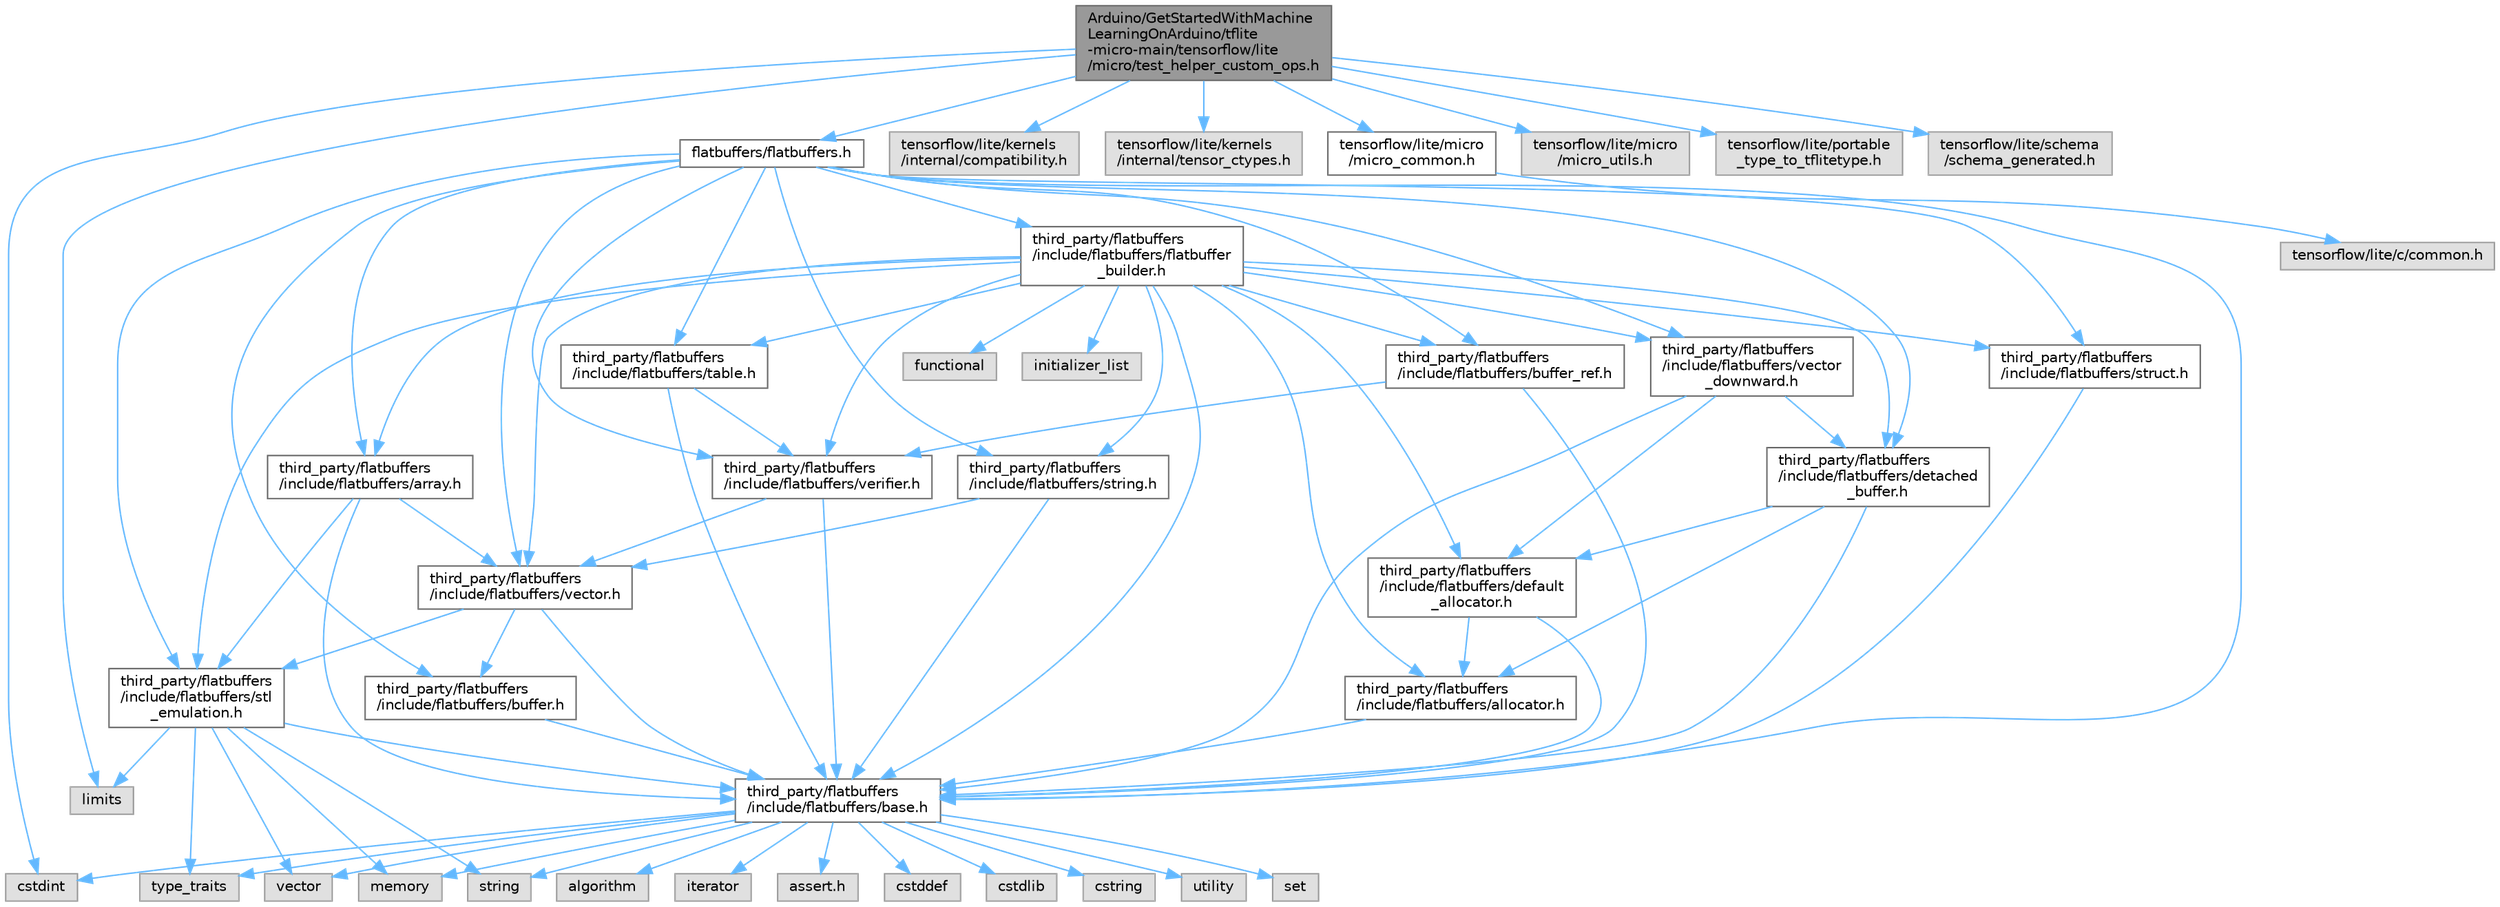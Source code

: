digraph "Arduino/GetStartedWithMachineLearningOnArduino/tflite-micro-main/tensorflow/lite/micro/test_helper_custom_ops.h"
{
 // LATEX_PDF_SIZE
  bgcolor="transparent";
  edge [fontname=Helvetica,fontsize=10,labelfontname=Helvetica,labelfontsize=10];
  node [fontname=Helvetica,fontsize=10,shape=box,height=0.2,width=0.4];
  Node1 [id="Node000001",label="Arduino/GetStartedWithMachine\lLearningOnArduino/tflite\l-micro-main/tensorflow/lite\l/micro/test_helper_custom_ops.h",height=0.2,width=0.4,color="gray40", fillcolor="grey60", style="filled", fontcolor="black",tooltip=" "];
  Node1 -> Node2 [id="edge83_Node000001_Node000002",color="steelblue1",style="solid",tooltip=" "];
  Node2 [id="Node000002",label="cstdint",height=0.2,width=0.4,color="grey60", fillcolor="#E0E0E0", style="filled",tooltip=" "];
  Node1 -> Node3 [id="edge84_Node000001_Node000003",color="steelblue1",style="solid",tooltip=" "];
  Node3 [id="Node000003",label="limits",height=0.2,width=0.4,color="grey60", fillcolor="#E0E0E0", style="filled",tooltip=" "];
  Node1 -> Node4 [id="edge85_Node000001_Node000004",color="steelblue1",style="solid",tooltip=" "];
  Node4 [id="Node000004",label="flatbuffers/flatbuffers.h",height=0.2,width=0.4,color="grey40", fillcolor="white", style="filled",URL="$flatbuffers_8h.html",tooltip=" "];
  Node4 -> Node5 [id="edge86_Node000004_Node000005",color="steelblue1",style="solid",tooltip=" "];
  Node5 [id="Node000005",label="third_party/flatbuffers\l/include/flatbuffers/array.h",height=0.2,width=0.4,color="grey40", fillcolor="white", style="filled",URL="$tflite-micro-arduino-examples-main_2src_2third__party_2flatbuffers_2include_2flatbuffers_2array_8h.html",tooltip=" "];
  Node5 -> Node6 [id="edge87_Node000005_Node000006",color="steelblue1",style="solid",tooltip=" "];
  Node6 [id="Node000006",label="third_party/flatbuffers\l/include/flatbuffers/base.h",height=0.2,width=0.4,color="grey40", fillcolor="white", style="filled",URL="$base_8h.html",tooltip=" "];
  Node6 -> Node7 [id="edge88_Node000006_Node000007",color="steelblue1",style="solid",tooltip=" "];
  Node7 [id="Node000007",label="assert.h",height=0.2,width=0.4,color="grey60", fillcolor="#E0E0E0", style="filled",tooltip=" "];
  Node6 -> Node2 [id="edge89_Node000006_Node000002",color="steelblue1",style="solid",tooltip=" "];
  Node6 -> Node8 [id="edge90_Node000006_Node000008",color="steelblue1",style="solid",tooltip=" "];
  Node8 [id="Node000008",label="cstddef",height=0.2,width=0.4,color="grey60", fillcolor="#E0E0E0", style="filled",tooltip=" "];
  Node6 -> Node9 [id="edge91_Node000006_Node000009",color="steelblue1",style="solid",tooltip=" "];
  Node9 [id="Node000009",label="cstdlib",height=0.2,width=0.4,color="grey60", fillcolor="#E0E0E0", style="filled",tooltip=" "];
  Node6 -> Node10 [id="edge92_Node000006_Node000010",color="steelblue1",style="solid",tooltip=" "];
  Node10 [id="Node000010",label="cstring",height=0.2,width=0.4,color="grey60", fillcolor="#E0E0E0", style="filled",tooltip=" "];
  Node6 -> Node11 [id="edge93_Node000006_Node000011",color="steelblue1",style="solid",tooltip=" "];
  Node11 [id="Node000011",label="utility",height=0.2,width=0.4,color="grey60", fillcolor="#E0E0E0", style="filled",tooltip=" "];
  Node6 -> Node12 [id="edge94_Node000006_Node000012",color="steelblue1",style="solid",tooltip=" "];
  Node12 [id="Node000012",label="string",height=0.2,width=0.4,color="grey60", fillcolor="#E0E0E0", style="filled",tooltip=" "];
  Node6 -> Node13 [id="edge95_Node000006_Node000013",color="steelblue1",style="solid",tooltip=" "];
  Node13 [id="Node000013",label="type_traits",height=0.2,width=0.4,color="grey60", fillcolor="#E0E0E0", style="filled",tooltip=" "];
  Node6 -> Node14 [id="edge96_Node000006_Node000014",color="steelblue1",style="solid",tooltip=" "];
  Node14 [id="Node000014",label="vector",height=0.2,width=0.4,color="grey60", fillcolor="#E0E0E0", style="filled",tooltip=" "];
  Node6 -> Node15 [id="edge97_Node000006_Node000015",color="steelblue1",style="solid",tooltip=" "];
  Node15 [id="Node000015",label="set",height=0.2,width=0.4,color="grey60", fillcolor="#E0E0E0", style="filled",tooltip=" "];
  Node6 -> Node16 [id="edge98_Node000006_Node000016",color="steelblue1",style="solid",tooltip=" "];
  Node16 [id="Node000016",label="algorithm",height=0.2,width=0.4,color="grey60", fillcolor="#E0E0E0", style="filled",tooltip=" "];
  Node6 -> Node17 [id="edge99_Node000006_Node000017",color="steelblue1",style="solid",tooltip=" "];
  Node17 [id="Node000017",label="iterator",height=0.2,width=0.4,color="grey60", fillcolor="#E0E0E0", style="filled",tooltip=" "];
  Node6 -> Node18 [id="edge100_Node000006_Node000018",color="steelblue1",style="solid",tooltip=" "];
  Node18 [id="Node000018",label="memory",height=0.2,width=0.4,color="grey60", fillcolor="#E0E0E0", style="filled",tooltip=" "];
  Node5 -> Node19 [id="edge101_Node000005_Node000019",color="steelblue1",style="solid",tooltip=" "];
  Node19 [id="Node000019",label="third_party/flatbuffers\l/include/flatbuffers/stl\l_emulation.h",height=0.2,width=0.4,color="grey40", fillcolor="white", style="filled",URL="$stl__emulation_8h.html",tooltip=" "];
  Node19 -> Node6 [id="edge102_Node000019_Node000006",color="steelblue1",style="solid",tooltip=" "];
  Node19 -> Node12 [id="edge103_Node000019_Node000012",color="steelblue1",style="solid",tooltip=" "];
  Node19 -> Node13 [id="edge104_Node000019_Node000013",color="steelblue1",style="solid",tooltip=" "];
  Node19 -> Node14 [id="edge105_Node000019_Node000014",color="steelblue1",style="solid",tooltip=" "];
  Node19 -> Node18 [id="edge106_Node000019_Node000018",color="steelblue1",style="solid",tooltip=" "];
  Node19 -> Node3 [id="edge107_Node000019_Node000003",color="steelblue1",style="solid",tooltip=" "];
  Node5 -> Node20 [id="edge108_Node000005_Node000020",color="steelblue1",style="solid",tooltip=" "];
  Node20 [id="Node000020",label="third_party/flatbuffers\l/include/flatbuffers/vector.h",height=0.2,width=0.4,color="grey40", fillcolor="white", style="filled",URL="$vector_8h.html",tooltip=" "];
  Node20 -> Node6 [id="edge109_Node000020_Node000006",color="steelblue1",style="solid",tooltip=" "];
  Node20 -> Node21 [id="edge110_Node000020_Node000021",color="steelblue1",style="solid",tooltip=" "];
  Node21 [id="Node000021",label="third_party/flatbuffers\l/include/flatbuffers/buffer.h",height=0.2,width=0.4,color="grey40", fillcolor="white", style="filled",URL="$buffer_8h.html",tooltip=" "];
  Node21 -> Node6 [id="edge111_Node000021_Node000006",color="steelblue1",style="solid",tooltip=" "];
  Node20 -> Node19 [id="edge112_Node000020_Node000019",color="steelblue1",style="solid",tooltip=" "];
  Node4 -> Node6 [id="edge113_Node000004_Node000006",color="steelblue1",style="solid",tooltip=" "];
  Node4 -> Node21 [id="edge114_Node000004_Node000021",color="steelblue1",style="solid",tooltip=" "];
  Node4 -> Node22 [id="edge115_Node000004_Node000022",color="steelblue1",style="solid",tooltip=" "];
  Node22 [id="Node000022",label="third_party/flatbuffers\l/include/flatbuffers/buffer_ref.h",height=0.2,width=0.4,color="grey40", fillcolor="white", style="filled",URL="$buffer__ref_8h.html",tooltip=" "];
  Node22 -> Node6 [id="edge116_Node000022_Node000006",color="steelblue1",style="solid",tooltip=" "];
  Node22 -> Node23 [id="edge117_Node000022_Node000023",color="steelblue1",style="solid",tooltip=" "];
  Node23 [id="Node000023",label="third_party/flatbuffers\l/include/flatbuffers/verifier.h",height=0.2,width=0.4,color="grey40", fillcolor="white", style="filled",URL="$verifier_8h.html",tooltip=" "];
  Node23 -> Node6 [id="edge118_Node000023_Node000006",color="steelblue1",style="solid",tooltip=" "];
  Node23 -> Node20 [id="edge119_Node000023_Node000020",color="steelblue1",style="solid",tooltip=" "];
  Node4 -> Node24 [id="edge120_Node000004_Node000024",color="steelblue1",style="solid",tooltip=" "];
  Node24 [id="Node000024",label="third_party/flatbuffers\l/include/flatbuffers/detached\l_buffer.h",height=0.2,width=0.4,color="grey40", fillcolor="white", style="filled",URL="$detached__buffer_8h.html",tooltip=" "];
  Node24 -> Node25 [id="edge121_Node000024_Node000025",color="steelblue1",style="solid",tooltip=" "];
  Node25 [id="Node000025",label="third_party/flatbuffers\l/include/flatbuffers/allocator.h",height=0.2,width=0.4,color="grey40", fillcolor="white", style="filled",URL="$allocator_8h.html",tooltip=" "];
  Node25 -> Node6 [id="edge122_Node000025_Node000006",color="steelblue1",style="solid",tooltip=" "];
  Node24 -> Node6 [id="edge123_Node000024_Node000006",color="steelblue1",style="solid",tooltip=" "];
  Node24 -> Node26 [id="edge124_Node000024_Node000026",color="steelblue1",style="solid",tooltip=" "];
  Node26 [id="Node000026",label="third_party/flatbuffers\l/include/flatbuffers/default\l_allocator.h",height=0.2,width=0.4,color="grey40", fillcolor="white", style="filled",URL="$default__allocator_8h.html",tooltip=" "];
  Node26 -> Node25 [id="edge125_Node000026_Node000025",color="steelblue1",style="solid",tooltip=" "];
  Node26 -> Node6 [id="edge126_Node000026_Node000006",color="steelblue1",style="solid",tooltip=" "];
  Node4 -> Node27 [id="edge127_Node000004_Node000027",color="steelblue1",style="solid",tooltip=" "];
  Node27 [id="Node000027",label="third_party/flatbuffers\l/include/flatbuffers/flatbuffer\l_builder.h",height=0.2,width=0.4,color="grey40", fillcolor="white", style="filled",URL="$flatbuffer__builder_8h.html",tooltip=" "];
  Node27 -> Node28 [id="edge128_Node000027_Node000028",color="steelblue1",style="solid",tooltip=" "];
  Node28 [id="Node000028",label="functional",height=0.2,width=0.4,color="grey60", fillcolor="#E0E0E0", style="filled",tooltip=" "];
  Node27 -> Node29 [id="edge129_Node000027_Node000029",color="steelblue1",style="solid",tooltip=" "];
  Node29 [id="Node000029",label="initializer_list",height=0.2,width=0.4,color="grey60", fillcolor="#E0E0E0", style="filled",tooltip=" "];
  Node27 -> Node25 [id="edge130_Node000027_Node000025",color="steelblue1",style="solid",tooltip=" "];
  Node27 -> Node5 [id="edge131_Node000027_Node000005",color="steelblue1",style="solid",tooltip=" "];
  Node27 -> Node6 [id="edge132_Node000027_Node000006",color="steelblue1",style="solid",tooltip=" "];
  Node27 -> Node22 [id="edge133_Node000027_Node000022",color="steelblue1",style="solid",tooltip=" "];
  Node27 -> Node26 [id="edge134_Node000027_Node000026",color="steelblue1",style="solid",tooltip=" "];
  Node27 -> Node24 [id="edge135_Node000027_Node000024",color="steelblue1",style="solid",tooltip=" "];
  Node27 -> Node19 [id="edge136_Node000027_Node000019",color="steelblue1",style="solid",tooltip=" "];
  Node27 -> Node30 [id="edge137_Node000027_Node000030",color="steelblue1",style="solid",tooltip=" "];
  Node30 [id="Node000030",label="third_party/flatbuffers\l/include/flatbuffers/string.h",height=0.2,width=0.4,color="grey40", fillcolor="white", style="filled",URL="$string_8h.html",tooltip=" "];
  Node30 -> Node6 [id="edge138_Node000030_Node000006",color="steelblue1",style="solid",tooltip=" "];
  Node30 -> Node20 [id="edge139_Node000030_Node000020",color="steelblue1",style="solid",tooltip=" "];
  Node27 -> Node31 [id="edge140_Node000027_Node000031",color="steelblue1",style="solid",tooltip=" "];
  Node31 [id="Node000031",label="third_party/flatbuffers\l/include/flatbuffers/struct.h",height=0.2,width=0.4,color="grey40", fillcolor="white", style="filled",URL="$struct_8h.html",tooltip=" "];
  Node31 -> Node6 [id="edge141_Node000031_Node000006",color="steelblue1",style="solid",tooltip=" "];
  Node27 -> Node32 [id="edge142_Node000027_Node000032",color="steelblue1",style="solid",tooltip=" "];
  Node32 [id="Node000032",label="third_party/flatbuffers\l/include/flatbuffers/table.h",height=0.2,width=0.4,color="grey40", fillcolor="white", style="filled",URL="$table_8h.html",tooltip=" "];
  Node32 -> Node6 [id="edge143_Node000032_Node000006",color="steelblue1",style="solid",tooltip=" "];
  Node32 -> Node23 [id="edge144_Node000032_Node000023",color="steelblue1",style="solid",tooltip=" "];
  Node27 -> Node20 [id="edge145_Node000027_Node000020",color="steelblue1",style="solid",tooltip=" "];
  Node27 -> Node33 [id="edge146_Node000027_Node000033",color="steelblue1",style="solid",tooltip=" "];
  Node33 [id="Node000033",label="third_party/flatbuffers\l/include/flatbuffers/vector\l_downward.h",height=0.2,width=0.4,color="grey40", fillcolor="white", style="filled",URL="$vector__downward_8h.html",tooltip=" "];
  Node33 -> Node6 [id="edge147_Node000033_Node000006",color="steelblue1",style="solid",tooltip=" "];
  Node33 -> Node26 [id="edge148_Node000033_Node000026",color="steelblue1",style="solid",tooltip=" "];
  Node33 -> Node24 [id="edge149_Node000033_Node000024",color="steelblue1",style="solid",tooltip=" "];
  Node27 -> Node23 [id="edge150_Node000027_Node000023",color="steelblue1",style="solid",tooltip=" "];
  Node4 -> Node19 [id="edge151_Node000004_Node000019",color="steelblue1",style="solid",tooltip=" "];
  Node4 -> Node30 [id="edge152_Node000004_Node000030",color="steelblue1",style="solid",tooltip=" "];
  Node4 -> Node31 [id="edge153_Node000004_Node000031",color="steelblue1",style="solid",tooltip=" "];
  Node4 -> Node32 [id="edge154_Node000004_Node000032",color="steelblue1",style="solid",tooltip=" "];
  Node4 -> Node20 [id="edge155_Node000004_Node000020",color="steelblue1",style="solid",tooltip=" "];
  Node4 -> Node33 [id="edge156_Node000004_Node000033",color="steelblue1",style="solid",tooltip=" "];
  Node4 -> Node23 [id="edge157_Node000004_Node000023",color="steelblue1",style="solid",tooltip=" "];
  Node1 -> Node34 [id="edge158_Node000001_Node000034",color="steelblue1",style="solid",tooltip=" "];
  Node34 [id="Node000034",label="tensorflow/lite/kernels\l/internal/compatibility.h",height=0.2,width=0.4,color="grey60", fillcolor="#E0E0E0", style="filled",tooltip=" "];
  Node1 -> Node35 [id="edge159_Node000001_Node000035",color="steelblue1",style="solid",tooltip=" "];
  Node35 [id="Node000035",label="tensorflow/lite/kernels\l/internal/tensor_ctypes.h",height=0.2,width=0.4,color="grey60", fillcolor="#E0E0E0", style="filled",tooltip=" "];
  Node1 -> Node36 [id="edge160_Node000001_Node000036",color="steelblue1",style="solid",tooltip=" "];
  Node36 [id="Node000036",label="tensorflow/lite/micro\l/micro_common.h",height=0.2,width=0.4,color="grey40", fillcolor="white", style="filled",URL="$micro__common_8h.html",tooltip=" "];
  Node36 -> Node37 [id="edge161_Node000036_Node000037",color="steelblue1",style="solid",tooltip=" "];
  Node37 [id="Node000037",label="tensorflow/lite/c/common.h",height=0.2,width=0.4,color="grey60", fillcolor="#E0E0E0", style="filled",tooltip=" "];
  Node1 -> Node38 [id="edge162_Node000001_Node000038",color="steelblue1",style="solid",tooltip=" "];
  Node38 [id="Node000038",label="tensorflow/lite/micro\l/micro_utils.h",height=0.2,width=0.4,color="grey60", fillcolor="#E0E0E0", style="filled",tooltip=" "];
  Node1 -> Node39 [id="edge163_Node000001_Node000039",color="steelblue1",style="solid",tooltip=" "];
  Node39 [id="Node000039",label="tensorflow/lite/portable\l_type_to_tflitetype.h",height=0.2,width=0.4,color="grey60", fillcolor="#E0E0E0", style="filled",tooltip=" "];
  Node1 -> Node40 [id="edge164_Node000001_Node000040",color="steelblue1",style="solid",tooltip=" "];
  Node40 [id="Node000040",label="tensorflow/lite/schema\l/schema_generated.h",height=0.2,width=0.4,color="grey60", fillcolor="#E0E0E0", style="filled",tooltip=" "];
}
